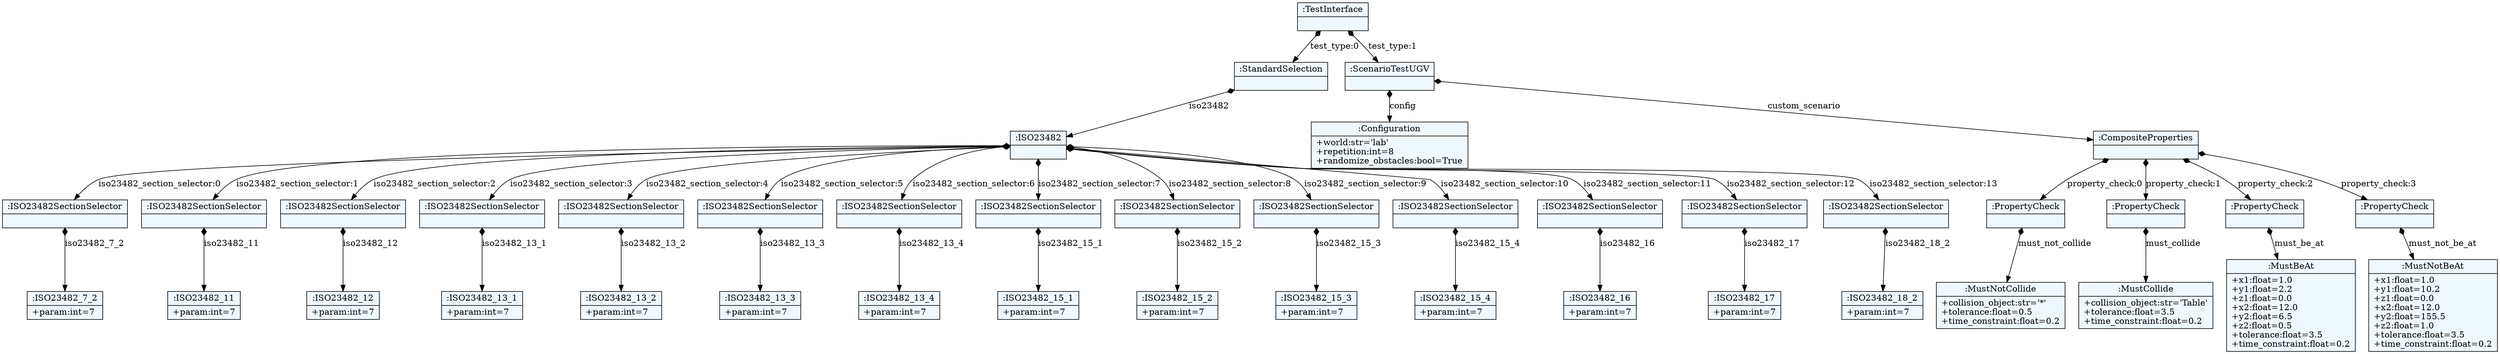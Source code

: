 
    digraph textX {
    fontname = "Bitstream Vera Sans"
    fontsize = 8
    node[
        shape=record,
        style=filled,
        fillcolor=aliceblue
    ]
    nodesep = 0.3
    edge[dir=black,arrowtail=empty]


140103385876512 -> 140103385874976 [label="test_type:0" arrowtail=diamond dir=both]
140103385874976 -> 140103385847936 [label="iso23482" arrowtail=diamond dir=both]
140103385847936 -> 140103385849136 [label="iso23482_section_selector:0" arrowtail=diamond dir=both]
140103385849136 -> 140103385848416 [label="iso23482_7_2" arrowtail=diamond dir=both]
140103385848416[label="{:ISO23482_7_2|+param:int=7\l}"]
140103385849136[label="{:ISO23482SectionSelector|}"]
140103385847936 -> 140103385847312 [label="iso23482_section_selector:1" arrowtail=diamond dir=both]
140103385847312 -> 140103385847264 [label="iso23482_11" arrowtail=diamond dir=both]
140103385847264[label="{:ISO23482_11|+param:int=7\l}"]
140103385847312[label="{:ISO23482SectionSelector|}"]
140103385847936 -> 140103385847216 [label="iso23482_section_selector:2" arrowtail=diamond dir=both]
140103385847216 -> 140103385846448 [label="iso23482_12" arrowtail=diamond dir=both]
140103385846448[label="{:ISO23482_12|+param:int=7\l}"]
140103385847216[label="{:ISO23482SectionSelector|}"]
140103385847936 -> 140103385846880 [label="iso23482_section_selector:3" arrowtail=diamond dir=both]
140103385846880 -> 140103385848272 [label="iso23482_13_1" arrowtail=diamond dir=both]
140103385848272[label="{:ISO23482_13_1|+param:int=7\l}"]
140103385846880[label="{:ISO23482SectionSelector|}"]
140103385847936 -> 140103385848320 [label="iso23482_section_selector:4" arrowtail=diamond dir=both]
140103385848320 -> 140103385849040 [label="iso23482_13_2" arrowtail=diamond dir=both]
140103385849040[label="{:ISO23482_13_2|+param:int=7\l}"]
140103385848320[label="{:ISO23482SectionSelector|}"]
140103385847936 -> 140103385848608 [label="iso23482_section_selector:5" arrowtail=diamond dir=both]
140103385848608 -> 140103385849328 [label="iso23482_13_3" arrowtail=diamond dir=both]
140103385849328[label="{:ISO23482_13_3|+param:int=7\l}"]
140103385848608[label="{:ISO23482SectionSelector|}"]
140103385847936 -> 140103385849376 [label="iso23482_section_selector:6" arrowtail=diamond dir=both]
140103385849376 -> 140103385849808 [label="iso23482_13_4" arrowtail=diamond dir=both]
140103385849808[label="{:ISO23482_13_4|+param:int=7\l}"]
140103385849376[label="{:ISO23482SectionSelector|}"]
140103385847936 -> 140103385849568 [label="iso23482_section_selector:7" arrowtail=diamond dir=both]
140103385849568 -> 140103385848848 [label="iso23482_15_1" arrowtail=diamond dir=both]
140103385848848[label="{:ISO23482_15_1|+param:int=7\l}"]
140103385849568[label="{:ISO23482SectionSelector|}"]
140103385847936 -> 140103385849184 [label="iso23482_section_selector:8" arrowtail=diamond dir=both]
140103385849184 -> 140103385847696 [label="iso23482_15_2" arrowtail=diamond dir=both]
140103385847696[label="{:ISO23482_15_2|+param:int=7\l}"]
140103385849184[label="{:ISO23482SectionSelector|}"]
140103385847936 -> 140103385848128 [label="iso23482_section_selector:9" arrowtail=diamond dir=both]
140103385848128 -> 140103386527920 [label="iso23482_15_3" arrowtail=diamond dir=both]
140103386527920[label="{:ISO23482_15_3|+param:int=7\l}"]
140103385848128[label="{:ISO23482SectionSelector|}"]
140103385847936 -> 140103386527872 [label="iso23482_section_selector:10" arrowtail=diamond dir=both]
140103386527872 -> 140103386528208 [label="iso23482_15_4" arrowtail=diamond dir=both]
140103386528208[label="{:ISO23482_15_4|+param:int=7\l}"]
140103386527872[label="{:ISO23482SectionSelector|}"]
140103385847936 -> 140103386527584 [label="iso23482_section_selector:11" arrowtail=diamond dir=both]
140103386527584 -> 140103386528832 [label="iso23482_16" arrowtail=diamond dir=both]
140103386528832[label="{:ISO23482_16|+param:int=7\l}"]
140103386527584[label="{:ISO23482SectionSelector|}"]
140103385847936 -> 140103386529600 [label="iso23482_section_selector:12" arrowtail=diamond dir=both]
140103386529600 -> 140103386529216 [label="iso23482_17" arrowtail=diamond dir=both]
140103386529216[label="{:ISO23482_17|+param:int=7\l}"]
140103386529600[label="{:ISO23482SectionSelector|}"]
140103385847936 -> 140103386529168 [label="iso23482_section_selector:13" arrowtail=diamond dir=both]
140103386529168 -> 140103386528016 [label="iso23482_18_2" arrowtail=diamond dir=both]
140103386528016[label="{:ISO23482_18_2|+param:int=7\l}"]
140103386529168[label="{:ISO23482SectionSelector|}"]
140103385847936[label="{:ISO23482|}"]
140103385874976[label="{:StandardSelection|}"]
140103385876512 -> 140103385848800 [label="test_type:1" arrowtail=diamond dir=both]
140103385848800 -> 140103385849472 [label="config" arrowtail=diamond dir=both]
140103385849472[label="{:Configuration|+world:str='lab'\l+repetition:int=8\l+randomize_obstacles:bool=True\l}"]
140103385848800 -> 140103386526960 [label="custom_scenario" arrowtail=diamond dir=both]
140103386526960 -> 140103386527776 [label="property_check:0" arrowtail=diamond dir=both]
140103386527776 -> 140103386528112 [label="must_not_collide" arrowtail=diamond dir=both]
140103386528112[label="{:MustNotCollide|+collision_object:str='*'\l+tolerance:float=0.5\l+time_constraint:float=0.2\l}"]
140103386527776[label="{:PropertyCheck|}"]
140103386526960 -> 140103386528064 [label="property_check:1" arrowtail=diamond dir=both]
140103386528064 -> 140103386528448 [label="must_collide" arrowtail=diamond dir=both]
140103386528448[label="{:MustCollide|+collision_object:str='Table'\l+tolerance:float=3.5\l+time_constraint:float=0.2\l}"]
140103386528064[label="{:PropertyCheck|}"]
140103386526960 -> 140103386528496 [label="property_check:2" arrowtail=diamond dir=both]
140103386528496 -> 140103386529360 [label="must_be_at" arrowtail=diamond dir=both]
140103386529360[label="{:MustBeAt|+x1:float=1.0\l+y1:float=2.2\l+z1:float=0.0\l+x2:float=12.0\l+y2:float=6.5\l+z2:float=0.5\l+tolerance:float=3.5\l+time_constraint:float=0.2\l}"]
140103386528496[label="{:PropertyCheck|}"]
140103386526960 -> 140103386528592 [label="property_check:3" arrowtail=diamond dir=both]
140103386528592 -> 140103386529264 [label="must_not_be_at" arrowtail=diamond dir=both]
140103386529264[label="{:MustNotBeAt|+x1:float=1.0\l+y1:float=10.2\l+z1:float=0.0\l+x2:float=12.0\l+y2:float=155.5\l+z2:float=1.0\l+tolerance:float=3.5\l+time_constraint:float=0.2\l}"]
140103386528592[label="{:PropertyCheck|}"]
140103386526960[label="{:CompositeProperties|}"]
140103385848800[label="{:ScenarioTestUGV|}"]
140103385876512[label="{:TestInterface|}"]

}
